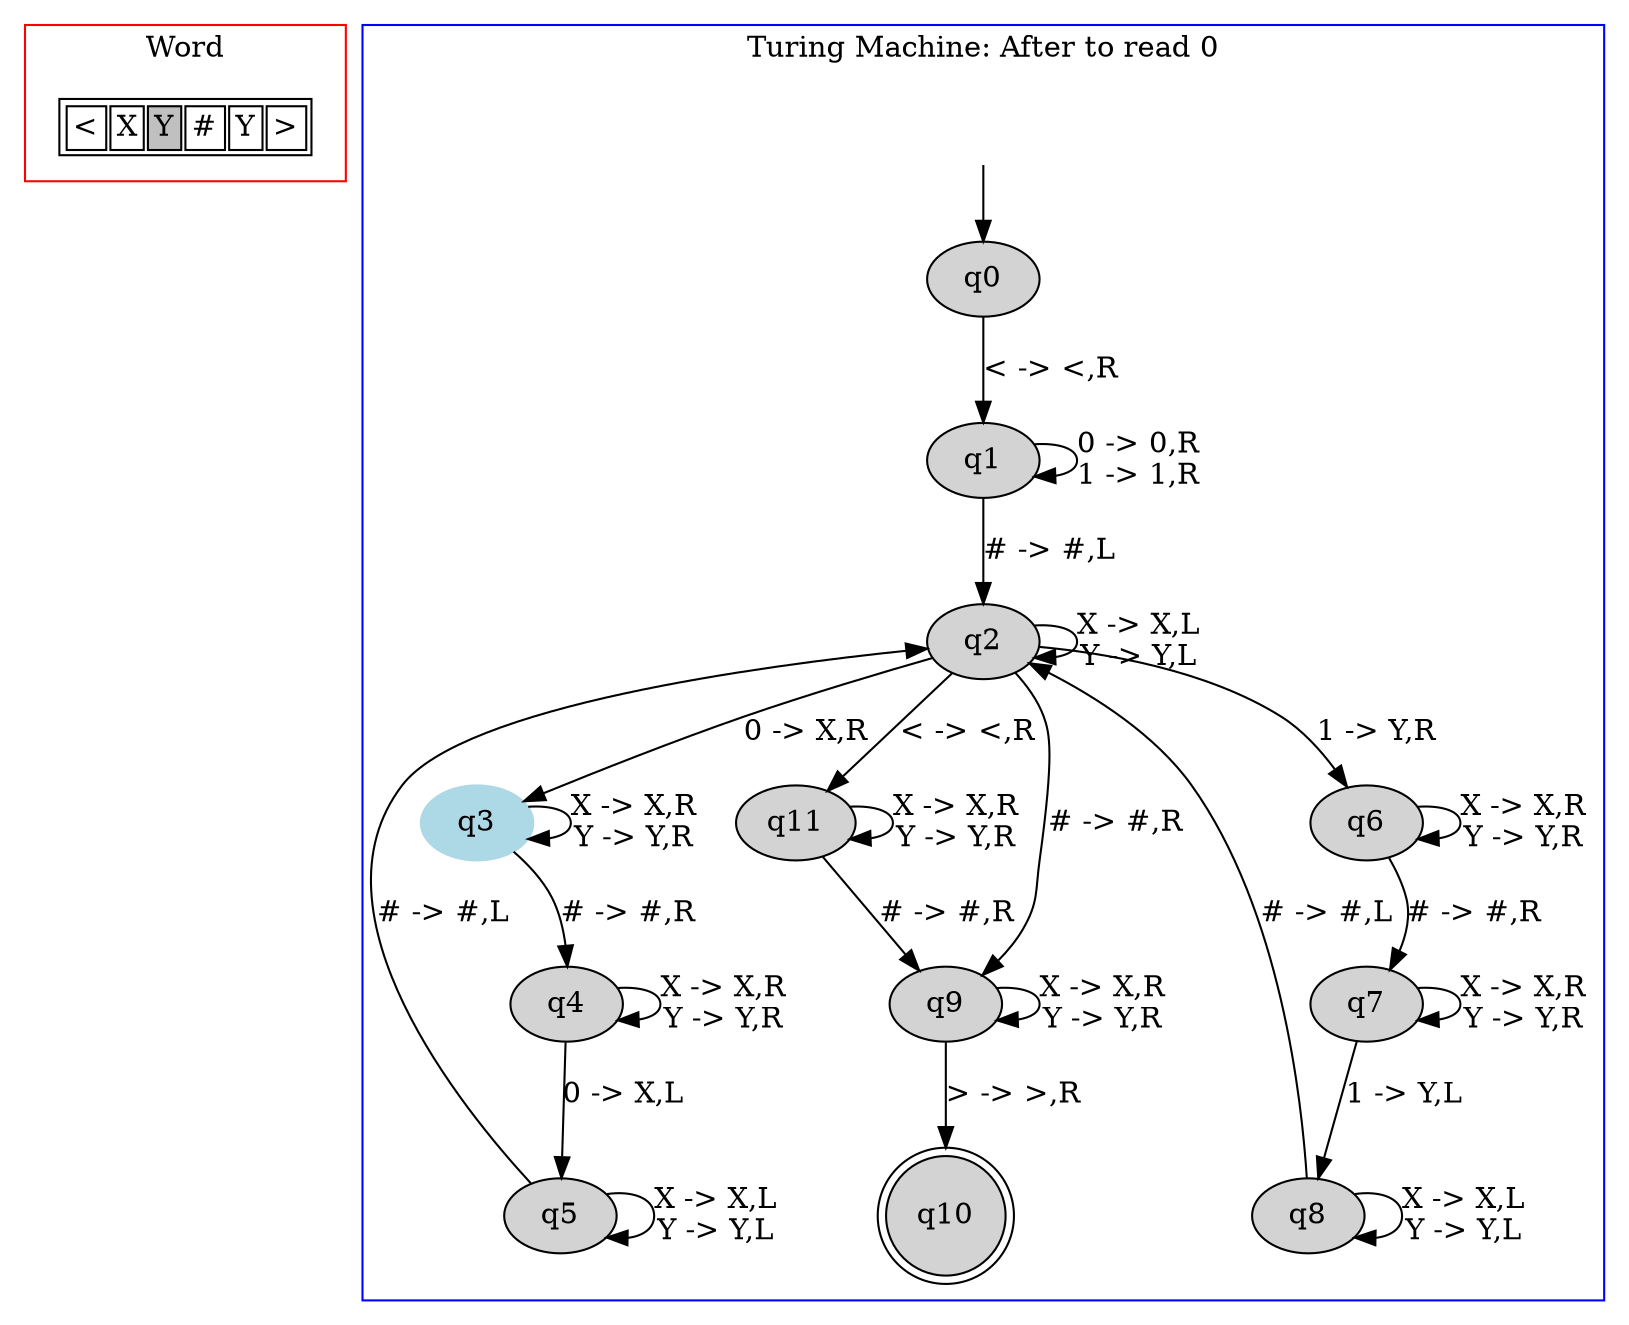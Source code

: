 digraph G {
	subgraph cluster_0 {
		node [shape=plaintext];

struct1 [label=<<TABLE>
<TR>
<TD><FONT>&lt;</FONT></TD>
<TD><FONT>X</FONT></TD>
<TD BGCOLOR="gray"><FONT>Y</FONT></TD>
<TD><FONT>#</FONT></TD>
<TD><FONT>Y</FONT></TD>
<TD><FONT>&gt;</FONT></TD>
</TR>
</TABLE>>];
label = "Word";
color=red;
}
	subgraph cluster_1 {
		node [style=filled];
		label = "Turing Machine: After to read 0"
		color=blue;

		q0;
		q1;
		q2;
		q3 [color="lightblue"];
		q4;
		q5;
		q6;
		q7;
		q8;
		q9;
		q10 [shape="doublecircle"];
		q11;
		q0->q1[label="< -> <,R"];
		q1->q1[label="0 -> 0,R
1 -> 1,R"];
		q1->q2[label="# -> #,L"];
		q2->q2[label="X -> X,L
Y -> Y,L"];
		q2->q3[label="0 -> X,R"];
		q2->q6[label="1 -> Y,R"];
		q2->q9[label="# -> #,R"];
		q2->q11[label="< -> <,R"];
		q3->q3[label="X -> X,R
Y -> Y,R"];
		q3->q4[label="# -> #,R"];
		q4->q4[label="X -> X,R
Y -> Y,R"];
		q4->q5[label="0 -> X,L"];
		q5->q2[label="# -> #,L"];
		q5->q5[label="X -> X,L
Y -> Y,L"];
		q6->q6[label="X -> X,R
Y -> Y,R"];
		q6->q7[label="# -> #,R"];
		q7->q7[label="X -> X,R
Y -> Y,R"];
		q7->q8[label="1 -> Y,L"];
		q8->q2[label="# -> #,L"];
		q8->q8[label="X -> X,L
Y -> Y,L"];
		q9->q9[label="X -> X,R
Y -> Y,R"];
		q9->q10[label="> -> >,R"];
		q11->q9[label="# -> #,R"];
		q11->q11[label="X -> X,R
Y -> Y,R"];
x [color=white, label=""];		x->q0	}

}